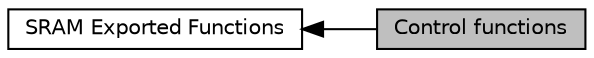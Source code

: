 digraph "Control functions"
{
  edge [fontname="Helvetica",fontsize="10",labelfontname="Helvetica",labelfontsize="10"];
  node [fontname="Helvetica",fontsize="10",shape=record];
  rankdir=LR;
  Node0 [label="Control functions",height=0.2,width=0.4,color="black", fillcolor="grey75", style="filled", fontcolor="black"];
  Node1 [label="SRAM Exported Functions",height=0.2,width=0.4,color="black", fillcolor="white", style="filled",URL="$group___s_r_a_m___exported___functions.html"];
  Node1->Node0 [shape=plaintext, dir="back", style="solid"];
}
